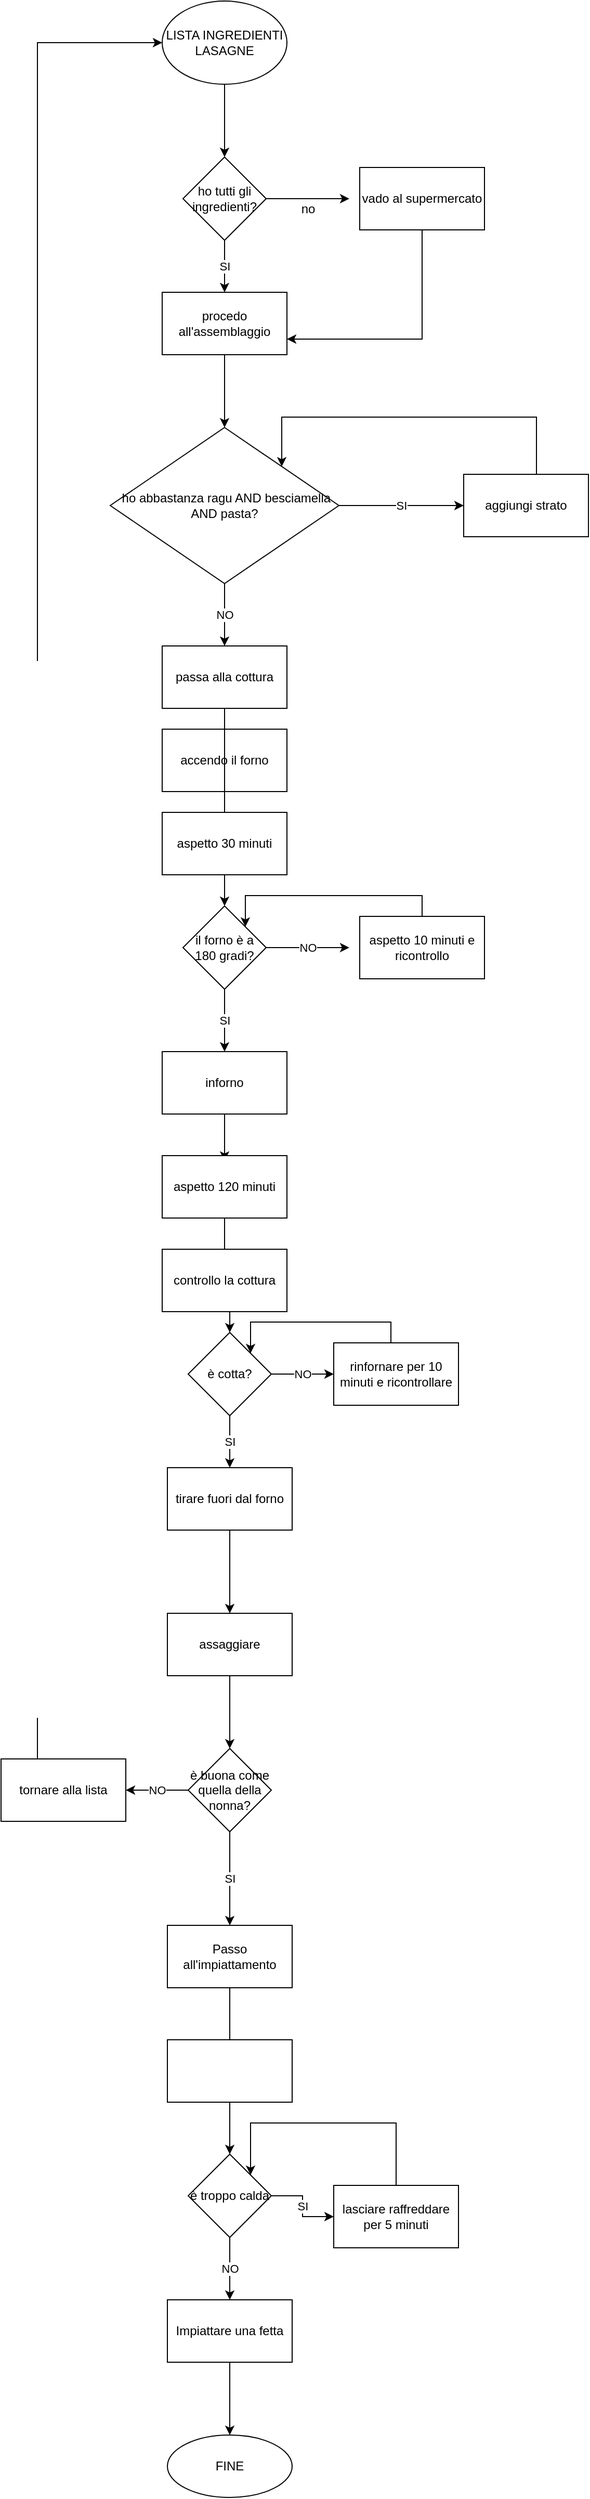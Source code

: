 <mxfile version="16.0.0" type="device"><diagram id="yQUNOAHPJwcJGMA0vwZe" name="Page-1"><mxGraphModel dx="1483" dy="827" grid="1" gridSize="10" guides="1" tooltips="1" connect="1" arrows="1" fold="1" page="1" pageScale="1" pageWidth="827" pageHeight="1169" math="0" shadow="0"><root><mxCell id="0"/><mxCell id="1" parent="0"/><mxCell id="cKHoOIaEMME8Y44puxcF-4" style="edgeStyle=orthogonalEdgeStyle;rounded=0;orthogonalLoop=1;jettySize=auto;html=1;entryX=0.5;entryY=0;entryDx=0;entryDy=0;" edge="1" parent="1" source="cKHoOIaEMME8Y44puxcF-2"><mxGeometry relative="1" as="geometry"><mxPoint x="380" y="290" as="targetPoint"/></mxGeometry></mxCell><mxCell id="cKHoOIaEMME8Y44puxcF-2" value="LISTA INGREDIENTI&lt;br&gt;LASAGNE" style="ellipse;whiteSpace=wrap;html=1;" vertex="1" parent="1"><mxGeometry x="320" y="140" width="120" height="80" as="geometry"/></mxCell><mxCell id="cKHoOIaEMME8Y44puxcF-6" style="edgeStyle=orthogonalEdgeStyle;rounded=0;orthogonalLoop=1;jettySize=auto;html=1;" edge="1" parent="1" source="cKHoOIaEMME8Y44puxcF-5"><mxGeometry relative="1" as="geometry"><mxPoint x="500" y="330" as="targetPoint"/></mxGeometry></mxCell><mxCell id="cKHoOIaEMME8Y44puxcF-10" value="SI" style="edgeStyle=orthogonalEdgeStyle;rounded=0;orthogonalLoop=1;jettySize=auto;html=1;entryX=0.5;entryY=0;entryDx=0;entryDy=0;" edge="1" parent="1" source="cKHoOIaEMME8Y44puxcF-5" target="cKHoOIaEMME8Y44puxcF-9"><mxGeometry relative="1" as="geometry"/></mxCell><mxCell id="cKHoOIaEMME8Y44puxcF-5" value="ho tutti gli ingredienti?" style="rhombus;whiteSpace=wrap;html=1;" vertex="1" parent="1"><mxGeometry x="340" y="290" width="80" height="80" as="geometry"/></mxCell><mxCell id="cKHoOIaEMME8Y44puxcF-62" style="edgeStyle=orthogonalEdgeStyle;rounded=0;orthogonalLoop=1;jettySize=auto;html=1;entryX=1;entryY=0.75;entryDx=0;entryDy=0;" edge="1" parent="1" source="cKHoOIaEMME8Y44puxcF-7" target="cKHoOIaEMME8Y44puxcF-9"><mxGeometry relative="1" as="geometry"><Array as="points"><mxPoint x="570" y="465"/></Array></mxGeometry></mxCell><mxCell id="cKHoOIaEMME8Y44puxcF-7" value="vado al supermercato" style="rounded=0;whiteSpace=wrap;html=1;" vertex="1" parent="1"><mxGeometry x="510" y="300" width="120" height="60" as="geometry"/></mxCell><mxCell id="cKHoOIaEMME8Y44puxcF-8" value="no" style="text;html=1;align=center;verticalAlign=middle;resizable=0;points=[];autosize=1;strokeColor=none;fillColor=none;" vertex="1" parent="1"><mxGeometry x="445" y="330" width="30" height="20" as="geometry"/></mxCell><mxCell id="cKHoOIaEMME8Y44puxcF-12" style="edgeStyle=orthogonalEdgeStyle;rounded=0;orthogonalLoop=1;jettySize=auto;html=1;entryX=0.5;entryY=0;entryDx=0;entryDy=0;" edge="1" parent="1" source="cKHoOIaEMME8Y44puxcF-9" target="cKHoOIaEMME8Y44puxcF-11"><mxGeometry relative="1" as="geometry"/></mxCell><mxCell id="cKHoOIaEMME8Y44puxcF-9" value="procedo all'assemblaggio" style="rounded=0;whiteSpace=wrap;html=1;" vertex="1" parent="1"><mxGeometry x="320" y="420" width="120" height="60" as="geometry"/></mxCell><mxCell id="cKHoOIaEMME8Y44puxcF-14" value="NO" style="edgeStyle=orthogonalEdgeStyle;rounded=0;orthogonalLoop=1;jettySize=auto;html=1;" edge="1" parent="1" source="cKHoOIaEMME8Y44puxcF-11" target="cKHoOIaEMME8Y44puxcF-13"><mxGeometry relative="1" as="geometry"/></mxCell><mxCell id="cKHoOIaEMME8Y44puxcF-17" value="SI" style="edgeStyle=orthogonalEdgeStyle;rounded=0;orthogonalLoop=1;jettySize=auto;html=1;entryX=0;entryY=0.5;entryDx=0;entryDy=0;" edge="1" parent="1" source="cKHoOIaEMME8Y44puxcF-11" target="cKHoOIaEMME8Y44puxcF-15"><mxGeometry relative="1" as="geometry"/></mxCell><mxCell id="cKHoOIaEMME8Y44puxcF-11" value="&amp;nbsp;ho abbastanza ragu AND besciamella AND pasta?" style="rhombus;whiteSpace=wrap;html=1;" vertex="1" parent="1"><mxGeometry x="270" y="550" width="220" height="150" as="geometry"/></mxCell><mxCell id="cKHoOIaEMME8Y44puxcF-20" value="" style="edgeStyle=orthogonalEdgeStyle;rounded=0;orthogonalLoop=1;jettySize=auto;html=1;startArrow=none;" edge="1" parent="1" source="cKHoOIaEMME8Y44puxcF-59" target="cKHoOIaEMME8Y44puxcF-19"><mxGeometry relative="1" as="geometry"/></mxCell><mxCell id="cKHoOIaEMME8Y44puxcF-13" value="passa alla cottura" style="whiteSpace=wrap;html=1;" vertex="1" parent="1"><mxGeometry x="320" y="760" width="120" height="60" as="geometry"/></mxCell><mxCell id="cKHoOIaEMME8Y44puxcF-18" style="edgeStyle=orthogonalEdgeStyle;rounded=0;orthogonalLoop=1;jettySize=auto;html=1;entryX=1;entryY=0;entryDx=0;entryDy=0;" edge="1" parent="1" source="cKHoOIaEMME8Y44puxcF-15" target="cKHoOIaEMME8Y44puxcF-11"><mxGeometry relative="1" as="geometry"><mxPoint x="570" y="510" as="targetPoint"/><Array as="points"><mxPoint x="680" y="540"/><mxPoint x="435" y="540"/></Array></mxGeometry></mxCell><mxCell id="cKHoOIaEMME8Y44puxcF-15" value="aggiungi strato" style="whiteSpace=wrap;html=1;" vertex="1" parent="1"><mxGeometry x="610" y="595" width="120" height="60" as="geometry"/></mxCell><mxCell id="cKHoOIaEMME8Y44puxcF-22" value="NO" style="edgeStyle=orthogonalEdgeStyle;rounded=0;orthogonalLoop=1;jettySize=auto;html=1;" edge="1" parent="1" source="cKHoOIaEMME8Y44puxcF-19"><mxGeometry relative="1" as="geometry"><mxPoint x="500" y="1050" as="targetPoint"/><Array as="points"><mxPoint x="480" y="1050"/></Array></mxGeometry></mxCell><mxCell id="cKHoOIaEMME8Y44puxcF-24" value="SI" style="edgeStyle=orthogonalEdgeStyle;rounded=0;orthogonalLoop=1;jettySize=auto;html=1;" edge="1" parent="1" source="cKHoOIaEMME8Y44puxcF-19" target="cKHoOIaEMME8Y44puxcF-23"><mxGeometry relative="1" as="geometry"/></mxCell><mxCell id="cKHoOIaEMME8Y44puxcF-19" value="il forno è a 180 gradi?" style="rhombus;whiteSpace=wrap;html=1;" vertex="1" parent="1"><mxGeometry x="340" y="1010" width="80" height="80" as="geometry"/></mxCell><mxCell id="cKHoOIaEMME8Y44puxcF-51" style="edgeStyle=orthogonalEdgeStyle;rounded=0;orthogonalLoop=1;jettySize=auto;html=1;entryX=1;entryY=0;entryDx=0;entryDy=0;exitX=0.5;exitY=0;exitDx=0;exitDy=0;" edge="1" parent="1" source="cKHoOIaEMME8Y44puxcF-57" target="cKHoOIaEMME8Y44puxcF-19"><mxGeometry relative="1" as="geometry"><mxPoint x="540" y="965" as="sourcePoint"/><Array as="points"><mxPoint x="570" y="1000"/><mxPoint x="400" y="1000"/></Array></mxGeometry></mxCell><mxCell id="cKHoOIaEMME8Y44puxcF-26" value="" style="edgeStyle=orthogonalEdgeStyle;rounded=0;orthogonalLoop=1;jettySize=auto;html=1;" edge="1" parent="1" source="cKHoOIaEMME8Y44puxcF-23"><mxGeometry relative="1" as="geometry"><mxPoint x="380" y="1255" as="targetPoint"/></mxGeometry></mxCell><mxCell id="cKHoOIaEMME8Y44puxcF-23" value="inforno" style="whiteSpace=wrap;html=1;" vertex="1" parent="1"><mxGeometry x="320" y="1150" width="120" height="60" as="geometry"/></mxCell><mxCell id="cKHoOIaEMME8Y44puxcF-29" value="" style="edgeStyle=orthogonalEdgeStyle;rounded=0;orthogonalLoop=1;jettySize=auto;html=1;startArrow=none;" edge="1" parent="1" source="cKHoOIaEMME8Y44puxcF-56" target="cKHoOIaEMME8Y44puxcF-28"><mxGeometry relative="1" as="geometry"/></mxCell><mxCell id="cKHoOIaEMME8Y44puxcF-27" value="controllo la cottura" style="rounded=0;whiteSpace=wrap;html=1;" vertex="1" parent="1"><mxGeometry x="320" y="1340" width="120" height="60" as="geometry"/></mxCell><mxCell id="cKHoOIaEMME8Y44puxcF-31" value="NO" style="edgeStyle=orthogonalEdgeStyle;rounded=0;orthogonalLoop=1;jettySize=auto;html=1;" edge="1" parent="1" source="cKHoOIaEMME8Y44puxcF-28" target="cKHoOIaEMME8Y44puxcF-30"><mxGeometry relative="1" as="geometry"/></mxCell><mxCell id="cKHoOIaEMME8Y44puxcF-33" value="SI" style="edgeStyle=orthogonalEdgeStyle;rounded=0;orthogonalLoop=1;jettySize=auto;html=1;" edge="1" parent="1" source="cKHoOIaEMME8Y44puxcF-28" target="cKHoOIaEMME8Y44puxcF-32"><mxGeometry relative="1" as="geometry"/></mxCell><mxCell id="cKHoOIaEMME8Y44puxcF-28" value="è cotta?" style="rhombus;whiteSpace=wrap;html=1;rounded=0;" vertex="1" parent="1"><mxGeometry x="345" y="1420" width="80" height="80" as="geometry"/></mxCell><mxCell id="cKHoOIaEMME8Y44puxcF-52" style="edgeStyle=orthogonalEdgeStyle;rounded=0;orthogonalLoop=1;jettySize=auto;html=1;entryX=1;entryY=0;entryDx=0;entryDy=0;" edge="1" parent="1" source="cKHoOIaEMME8Y44puxcF-30" target="cKHoOIaEMME8Y44puxcF-28"><mxGeometry relative="1" as="geometry"><mxPoint x="540" y="1330" as="targetPoint"/><Array as="points"><mxPoint x="540" y="1410"/><mxPoint x="405" y="1410"/></Array></mxGeometry></mxCell><mxCell id="cKHoOIaEMME8Y44puxcF-30" value="rinfornare per 10 minuti e ricontrollare" style="whiteSpace=wrap;html=1;rounded=0;" vertex="1" parent="1"><mxGeometry x="485" y="1430" width="120" height="60" as="geometry"/></mxCell><mxCell id="cKHoOIaEMME8Y44puxcF-35" value="" style="edgeStyle=orthogonalEdgeStyle;rounded=0;orthogonalLoop=1;jettySize=auto;html=1;" edge="1" parent="1" source="cKHoOIaEMME8Y44puxcF-32" target="cKHoOIaEMME8Y44puxcF-34"><mxGeometry relative="1" as="geometry"/></mxCell><mxCell id="cKHoOIaEMME8Y44puxcF-32" value="tirare fuori dal forno" style="whiteSpace=wrap;html=1;rounded=0;" vertex="1" parent="1"><mxGeometry x="325" y="1550" width="120" height="60" as="geometry"/></mxCell><mxCell id="cKHoOIaEMME8Y44puxcF-37" value="" style="edgeStyle=orthogonalEdgeStyle;rounded=0;orthogonalLoop=1;jettySize=auto;html=1;" edge="1" parent="1" source="cKHoOIaEMME8Y44puxcF-34" target="cKHoOIaEMME8Y44puxcF-36"><mxGeometry relative="1" as="geometry"/></mxCell><mxCell id="cKHoOIaEMME8Y44puxcF-34" value="assaggiare" style="whiteSpace=wrap;html=1;rounded=0;" vertex="1" parent="1"><mxGeometry x="325" y="1690" width="120" height="60" as="geometry"/></mxCell><mxCell id="cKHoOIaEMME8Y44puxcF-39" value="NO" style="edgeStyle=orthogonalEdgeStyle;rounded=0;orthogonalLoop=1;jettySize=auto;html=1;" edge="1" parent="1" source="cKHoOIaEMME8Y44puxcF-36" target="cKHoOIaEMME8Y44puxcF-38"><mxGeometry relative="1" as="geometry"/></mxCell><mxCell id="cKHoOIaEMME8Y44puxcF-42" value="SI" style="edgeStyle=orthogonalEdgeStyle;rounded=0;orthogonalLoop=1;jettySize=auto;html=1;" edge="1" parent="1" source="cKHoOIaEMME8Y44puxcF-36" target="cKHoOIaEMME8Y44puxcF-41"><mxGeometry relative="1" as="geometry"/></mxCell><mxCell id="cKHoOIaEMME8Y44puxcF-36" value="è buona come quella della nonna?" style="rhombus;whiteSpace=wrap;html=1;rounded=0;" vertex="1" parent="1"><mxGeometry x="345" y="1820" width="80" height="80" as="geometry"/></mxCell><mxCell id="cKHoOIaEMME8Y44puxcF-40" style="edgeStyle=orthogonalEdgeStyle;rounded=0;orthogonalLoop=1;jettySize=auto;html=1;entryX=0;entryY=0.5;entryDx=0;entryDy=0;" edge="1" parent="1" source="cKHoOIaEMME8Y44puxcF-38" target="cKHoOIaEMME8Y44puxcF-2"><mxGeometry relative="1" as="geometry"><Array as="points"><mxPoint x="200" y="180"/></Array></mxGeometry></mxCell><mxCell id="cKHoOIaEMME8Y44puxcF-38" value="tornare alla lista" style="whiteSpace=wrap;html=1;rounded=0;" vertex="1" parent="1"><mxGeometry x="165" y="1830" width="120" height="60" as="geometry"/></mxCell><mxCell id="cKHoOIaEMME8Y44puxcF-44" value="" style="edgeStyle=orthogonalEdgeStyle;rounded=0;orthogonalLoop=1;jettySize=auto;html=1;" edge="1" parent="1" source="cKHoOIaEMME8Y44puxcF-41" target="cKHoOIaEMME8Y44puxcF-43"><mxGeometry relative="1" as="geometry"/></mxCell><mxCell id="cKHoOIaEMME8Y44puxcF-41" value="Passo all'impiattamento" style="whiteSpace=wrap;html=1;rounded=0;" vertex="1" parent="1"><mxGeometry x="325" y="1990" width="120" height="60" as="geometry"/></mxCell><mxCell id="cKHoOIaEMME8Y44puxcF-46" value="SI" style="edgeStyle=orthogonalEdgeStyle;rounded=0;orthogonalLoop=1;jettySize=auto;html=1;" edge="1" parent="1" source="cKHoOIaEMME8Y44puxcF-43" target="cKHoOIaEMME8Y44puxcF-45"><mxGeometry relative="1" as="geometry"/></mxCell><mxCell id="cKHoOIaEMME8Y44puxcF-48" value="NO" style="edgeStyle=orthogonalEdgeStyle;rounded=0;orthogonalLoop=1;jettySize=auto;html=1;" edge="1" parent="1" source="cKHoOIaEMME8Y44puxcF-43" target="cKHoOIaEMME8Y44puxcF-47"><mxGeometry relative="1" as="geometry"/></mxCell><mxCell id="cKHoOIaEMME8Y44puxcF-43" value="è troppo calda" style="rhombus;whiteSpace=wrap;html=1;rounded=0;" vertex="1" parent="1"><mxGeometry x="345" y="2210" width="80" height="80" as="geometry"/></mxCell><mxCell id="cKHoOIaEMME8Y44puxcF-53" style="edgeStyle=orthogonalEdgeStyle;rounded=0;orthogonalLoop=1;jettySize=auto;html=1;entryX=1;entryY=0;entryDx=0;entryDy=0;" edge="1" parent="1" source="cKHoOIaEMME8Y44puxcF-45" target="cKHoOIaEMME8Y44puxcF-43"><mxGeometry relative="1" as="geometry"><mxPoint x="450" y="2080" as="targetPoint"/><Array as="points"><mxPoint x="545" y="2180"/><mxPoint x="405" y="2180"/></Array></mxGeometry></mxCell><mxCell id="cKHoOIaEMME8Y44puxcF-45" value="lasciare raffreddare per 5 minuti" style="whiteSpace=wrap;html=1;rounded=0;" vertex="1" parent="1"><mxGeometry x="485" y="2240" width="120" height="60" as="geometry"/></mxCell><mxCell id="cKHoOIaEMME8Y44puxcF-50" value="" style="edgeStyle=orthogonalEdgeStyle;rounded=0;orthogonalLoop=1;jettySize=auto;html=1;" edge="1" parent="1" source="cKHoOIaEMME8Y44puxcF-47" target="cKHoOIaEMME8Y44puxcF-49"><mxGeometry relative="1" as="geometry"/></mxCell><mxCell id="cKHoOIaEMME8Y44puxcF-47" value="Impiattare una fetta" style="whiteSpace=wrap;html=1;rounded=0;" vertex="1" parent="1"><mxGeometry x="325" y="2350" width="120" height="60" as="geometry"/></mxCell><mxCell id="cKHoOIaEMME8Y44puxcF-49" value="FINE" style="ellipse;whiteSpace=wrap;html=1;rounded=0;" vertex="1" parent="1"><mxGeometry x="325" y="2480" width="120" height="60" as="geometry"/></mxCell><mxCell id="cKHoOIaEMME8Y44puxcF-57" value="aspetto 10 minuti e ricontrollo" style="rounded=0;whiteSpace=wrap;html=1;" vertex="1" parent="1"><mxGeometry x="510" y="1020" width="120" height="60" as="geometry"/></mxCell><mxCell id="cKHoOIaEMME8Y44puxcF-58" value="accendo il forno" style="rounded=0;whiteSpace=wrap;html=1;" vertex="1" parent="1"><mxGeometry x="320" y="840" width="120" height="60" as="geometry"/></mxCell><mxCell id="cKHoOIaEMME8Y44puxcF-59" value="aspetto 30 minuti" style="rounded=0;whiteSpace=wrap;html=1;" vertex="1" parent="1"><mxGeometry x="320" y="920" width="120" height="60" as="geometry"/></mxCell><mxCell id="cKHoOIaEMME8Y44puxcF-60" value="" style="edgeStyle=orthogonalEdgeStyle;rounded=0;orthogonalLoop=1;jettySize=auto;html=1;endArrow=none;" edge="1" parent="1" source="cKHoOIaEMME8Y44puxcF-13" target="cKHoOIaEMME8Y44puxcF-59"><mxGeometry relative="1" as="geometry"><mxPoint x="380" y="820" as="sourcePoint"/><mxPoint x="380" y="1010" as="targetPoint"/></mxGeometry></mxCell><mxCell id="cKHoOIaEMME8Y44puxcF-56" value="aspetto 120 minuti" style="rounded=0;whiteSpace=wrap;html=1;" vertex="1" parent="1"><mxGeometry x="320" y="1250" width="120" height="60" as="geometry"/></mxCell><mxCell id="cKHoOIaEMME8Y44puxcF-61" value="" style="edgeStyle=orthogonalEdgeStyle;rounded=0;orthogonalLoop=1;jettySize=auto;html=1;endArrow=none;" edge="1" parent="1" source="cKHoOIaEMME8Y44puxcF-27" target="cKHoOIaEMME8Y44puxcF-56"><mxGeometry relative="1" as="geometry"><mxPoint x="630" y="1280.0" as="sourcePoint"/><mxPoint x="385" y="1420" as="targetPoint"/></mxGeometry></mxCell><mxCell id="cKHoOIaEMME8Y44puxcF-63" value="" style="rounded=0;whiteSpace=wrap;html=1;" vertex="1" parent="1"><mxGeometry x="325" y="2100" width="120" height="60" as="geometry"/></mxCell></root></mxGraphModel></diagram></mxfile>